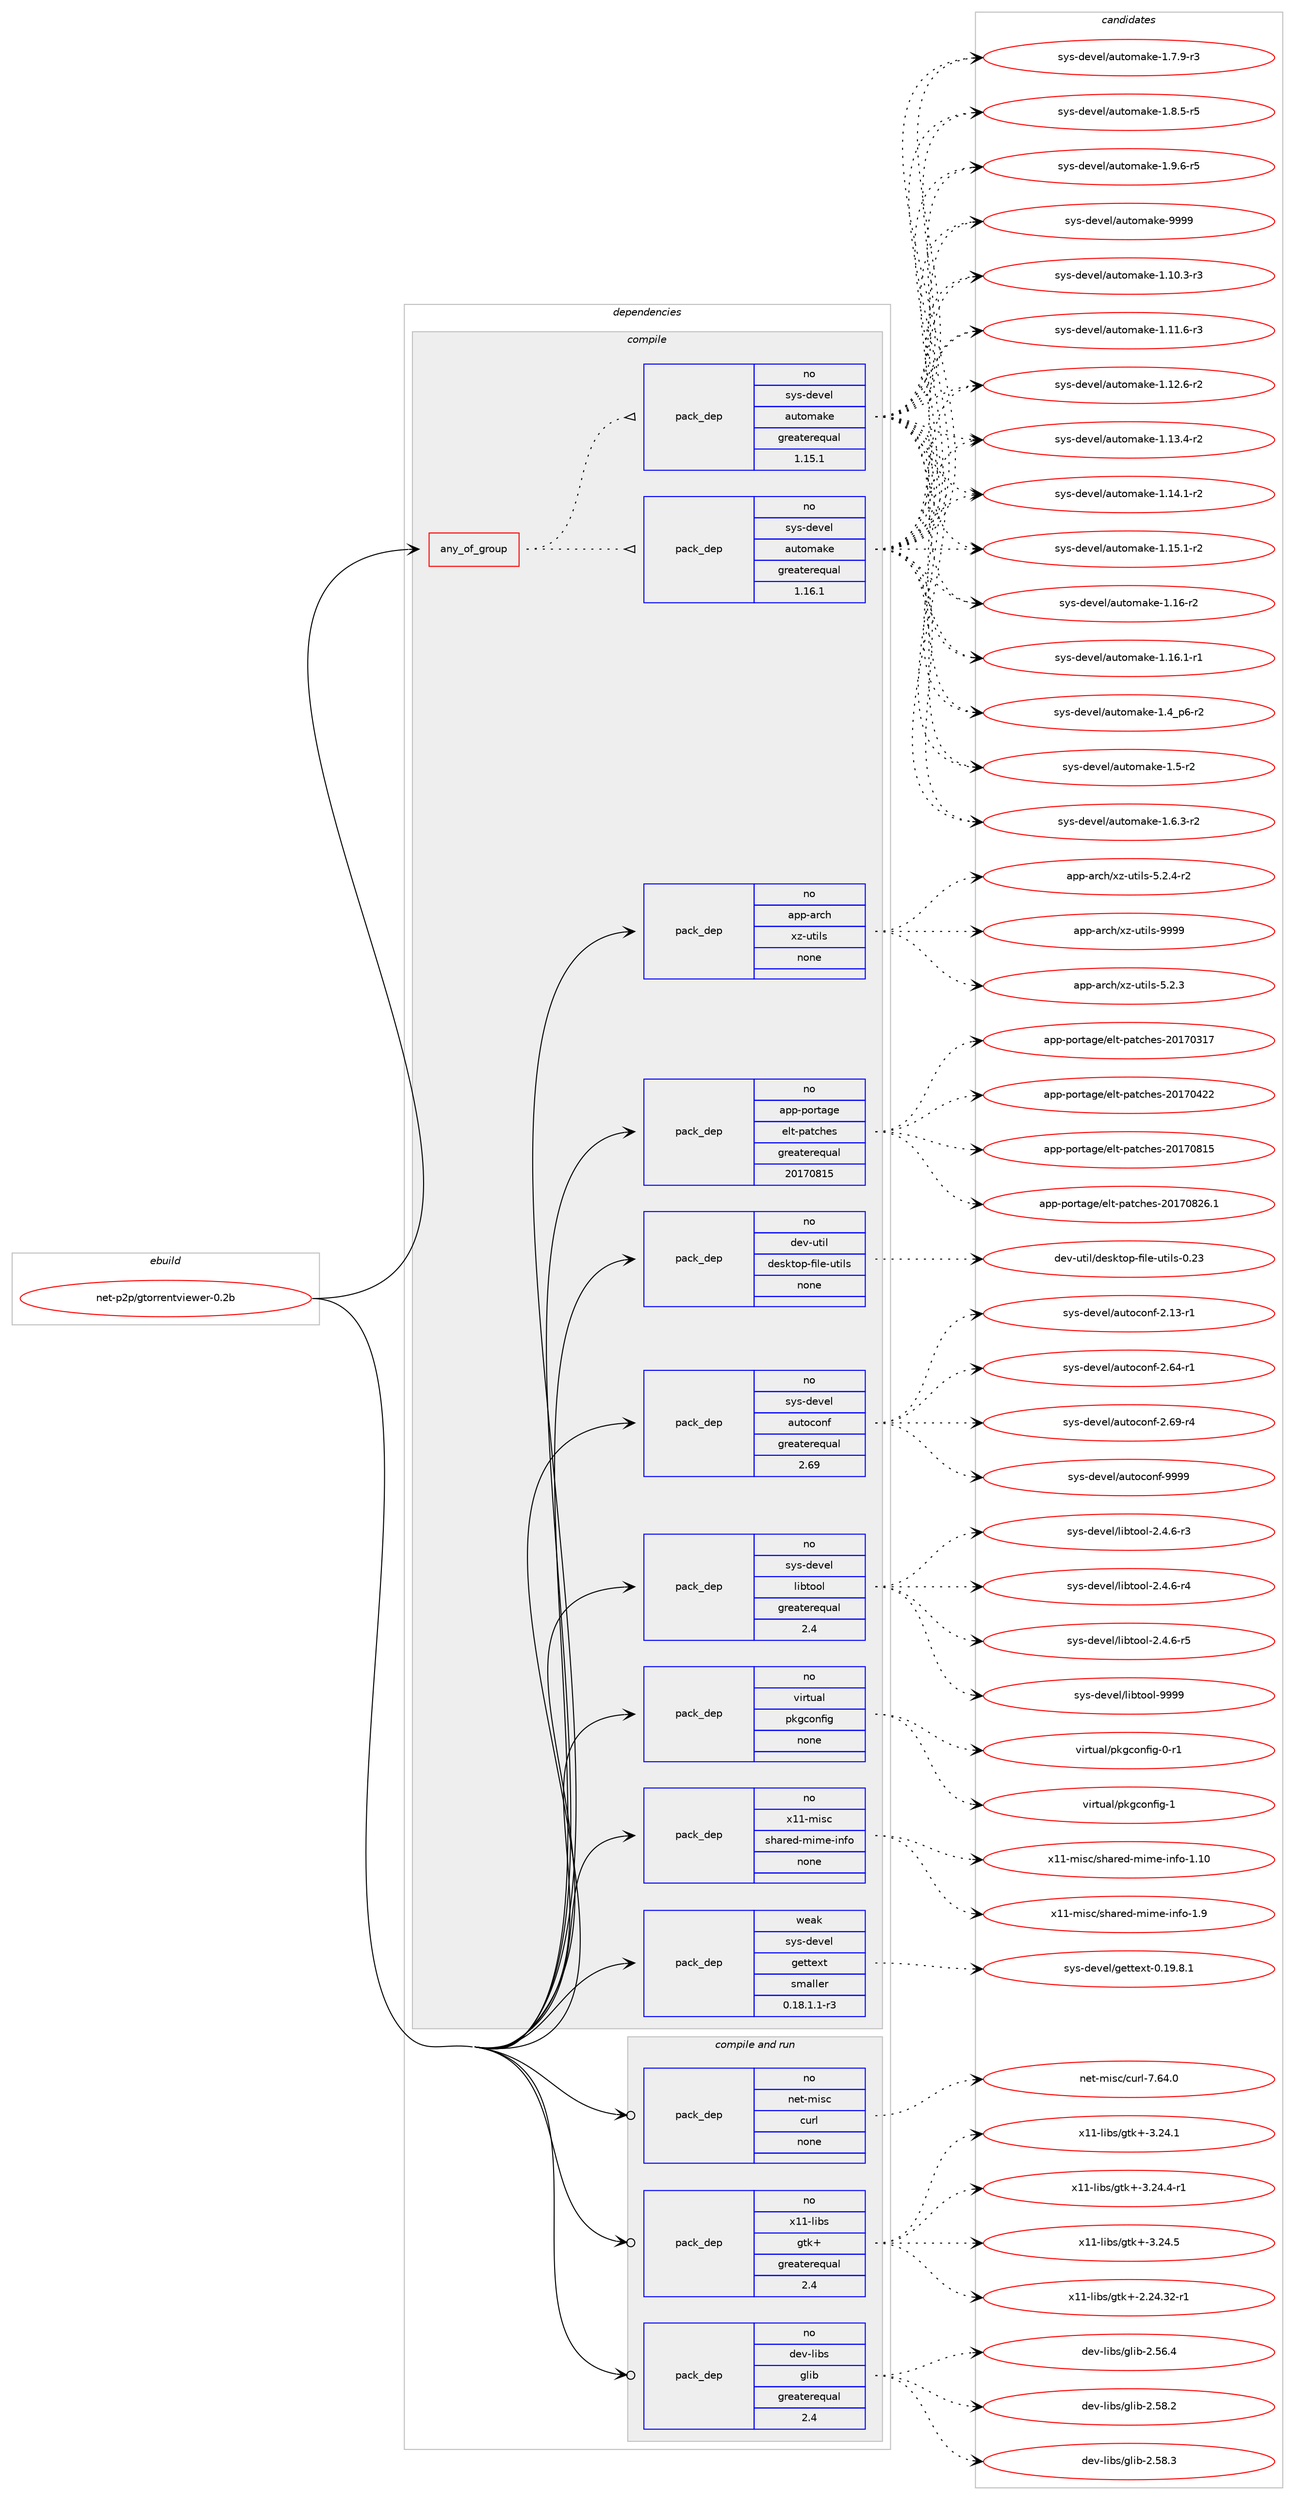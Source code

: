 digraph prolog {

# *************
# Graph options
# *************

newrank=true;
concentrate=true;
compound=true;
graph [rankdir=LR,fontname=Helvetica,fontsize=10,ranksep=1.5];#, ranksep=2.5, nodesep=0.2];
edge  [arrowhead=vee];
node  [fontname=Helvetica,fontsize=10];

# **********
# The ebuild
# **********

subgraph cluster_leftcol {
color=gray;
rank=same;
label=<<i>ebuild</i>>;
id [label="net-p2p/gtorrentviewer-0.2b", color=red, width=4, href="../net-p2p/gtorrentviewer-0.2b.svg"];
}

# ****************
# The dependencies
# ****************

subgraph cluster_midcol {
color=gray;
label=<<i>dependencies</i>>;
subgraph cluster_compile {
fillcolor="#eeeeee";
style=filled;
label=<<i>compile</i>>;
subgraph any26548 {
dependency1675655 [label=<<TABLE BORDER="0" CELLBORDER="1" CELLSPACING="0" CELLPADDING="4"><TR><TD CELLPADDING="10">any_of_group</TD></TR></TABLE>>, shape=none, color=red];subgraph pack1198243 {
dependency1675656 [label=<<TABLE BORDER="0" CELLBORDER="1" CELLSPACING="0" CELLPADDING="4" WIDTH="220"><TR><TD ROWSPAN="6" CELLPADDING="30">pack_dep</TD></TR><TR><TD WIDTH="110">no</TD></TR><TR><TD>sys-devel</TD></TR><TR><TD>automake</TD></TR><TR><TD>greaterequal</TD></TR><TR><TD>1.16.1</TD></TR></TABLE>>, shape=none, color=blue];
}
dependency1675655:e -> dependency1675656:w [weight=20,style="dotted",arrowhead="oinv"];
subgraph pack1198244 {
dependency1675657 [label=<<TABLE BORDER="0" CELLBORDER="1" CELLSPACING="0" CELLPADDING="4" WIDTH="220"><TR><TD ROWSPAN="6" CELLPADDING="30">pack_dep</TD></TR><TR><TD WIDTH="110">no</TD></TR><TR><TD>sys-devel</TD></TR><TR><TD>automake</TD></TR><TR><TD>greaterequal</TD></TR><TR><TD>1.15.1</TD></TR></TABLE>>, shape=none, color=blue];
}
dependency1675655:e -> dependency1675657:w [weight=20,style="dotted",arrowhead="oinv"];
}
id:e -> dependency1675655:w [weight=20,style="solid",arrowhead="vee"];
subgraph pack1198245 {
dependency1675658 [label=<<TABLE BORDER="0" CELLBORDER="1" CELLSPACING="0" CELLPADDING="4" WIDTH="220"><TR><TD ROWSPAN="6" CELLPADDING="30">pack_dep</TD></TR><TR><TD WIDTH="110">no</TD></TR><TR><TD>app-arch</TD></TR><TR><TD>xz-utils</TD></TR><TR><TD>none</TD></TR><TR><TD></TD></TR></TABLE>>, shape=none, color=blue];
}
id:e -> dependency1675658:w [weight=20,style="solid",arrowhead="vee"];
subgraph pack1198246 {
dependency1675659 [label=<<TABLE BORDER="0" CELLBORDER="1" CELLSPACING="0" CELLPADDING="4" WIDTH="220"><TR><TD ROWSPAN="6" CELLPADDING="30">pack_dep</TD></TR><TR><TD WIDTH="110">no</TD></TR><TR><TD>app-portage</TD></TR><TR><TD>elt-patches</TD></TR><TR><TD>greaterequal</TD></TR><TR><TD>20170815</TD></TR></TABLE>>, shape=none, color=blue];
}
id:e -> dependency1675659:w [weight=20,style="solid",arrowhead="vee"];
subgraph pack1198247 {
dependency1675660 [label=<<TABLE BORDER="0" CELLBORDER="1" CELLSPACING="0" CELLPADDING="4" WIDTH="220"><TR><TD ROWSPAN="6" CELLPADDING="30">pack_dep</TD></TR><TR><TD WIDTH="110">no</TD></TR><TR><TD>dev-util</TD></TR><TR><TD>desktop-file-utils</TD></TR><TR><TD>none</TD></TR><TR><TD></TD></TR></TABLE>>, shape=none, color=blue];
}
id:e -> dependency1675660:w [weight=20,style="solid",arrowhead="vee"];
subgraph pack1198248 {
dependency1675661 [label=<<TABLE BORDER="0" CELLBORDER="1" CELLSPACING="0" CELLPADDING="4" WIDTH="220"><TR><TD ROWSPAN="6" CELLPADDING="30">pack_dep</TD></TR><TR><TD WIDTH="110">no</TD></TR><TR><TD>sys-devel</TD></TR><TR><TD>autoconf</TD></TR><TR><TD>greaterequal</TD></TR><TR><TD>2.69</TD></TR></TABLE>>, shape=none, color=blue];
}
id:e -> dependency1675661:w [weight=20,style="solid",arrowhead="vee"];
subgraph pack1198249 {
dependency1675662 [label=<<TABLE BORDER="0" CELLBORDER="1" CELLSPACING="0" CELLPADDING="4" WIDTH="220"><TR><TD ROWSPAN="6" CELLPADDING="30">pack_dep</TD></TR><TR><TD WIDTH="110">no</TD></TR><TR><TD>sys-devel</TD></TR><TR><TD>libtool</TD></TR><TR><TD>greaterequal</TD></TR><TR><TD>2.4</TD></TR></TABLE>>, shape=none, color=blue];
}
id:e -> dependency1675662:w [weight=20,style="solid",arrowhead="vee"];
subgraph pack1198250 {
dependency1675663 [label=<<TABLE BORDER="0" CELLBORDER="1" CELLSPACING="0" CELLPADDING="4" WIDTH="220"><TR><TD ROWSPAN="6" CELLPADDING="30">pack_dep</TD></TR><TR><TD WIDTH="110">no</TD></TR><TR><TD>virtual</TD></TR><TR><TD>pkgconfig</TD></TR><TR><TD>none</TD></TR><TR><TD></TD></TR></TABLE>>, shape=none, color=blue];
}
id:e -> dependency1675663:w [weight=20,style="solid",arrowhead="vee"];
subgraph pack1198251 {
dependency1675664 [label=<<TABLE BORDER="0" CELLBORDER="1" CELLSPACING="0" CELLPADDING="4" WIDTH="220"><TR><TD ROWSPAN="6" CELLPADDING="30">pack_dep</TD></TR><TR><TD WIDTH="110">no</TD></TR><TR><TD>x11-misc</TD></TR><TR><TD>shared-mime-info</TD></TR><TR><TD>none</TD></TR><TR><TD></TD></TR></TABLE>>, shape=none, color=blue];
}
id:e -> dependency1675664:w [weight=20,style="solid",arrowhead="vee"];
subgraph pack1198252 {
dependency1675665 [label=<<TABLE BORDER="0" CELLBORDER="1" CELLSPACING="0" CELLPADDING="4" WIDTH="220"><TR><TD ROWSPAN="6" CELLPADDING="30">pack_dep</TD></TR><TR><TD WIDTH="110">weak</TD></TR><TR><TD>sys-devel</TD></TR><TR><TD>gettext</TD></TR><TR><TD>smaller</TD></TR><TR><TD>0.18.1.1-r3</TD></TR></TABLE>>, shape=none, color=blue];
}
id:e -> dependency1675665:w [weight=20,style="solid",arrowhead="vee"];
}
subgraph cluster_compileandrun {
fillcolor="#eeeeee";
style=filled;
label=<<i>compile and run</i>>;
subgraph pack1198253 {
dependency1675666 [label=<<TABLE BORDER="0" CELLBORDER="1" CELLSPACING="0" CELLPADDING="4" WIDTH="220"><TR><TD ROWSPAN="6" CELLPADDING="30">pack_dep</TD></TR><TR><TD WIDTH="110">no</TD></TR><TR><TD>dev-libs</TD></TR><TR><TD>glib</TD></TR><TR><TD>greaterequal</TD></TR><TR><TD>2.4</TD></TR></TABLE>>, shape=none, color=blue];
}
id:e -> dependency1675666:w [weight=20,style="solid",arrowhead="odotvee"];
subgraph pack1198254 {
dependency1675667 [label=<<TABLE BORDER="0" CELLBORDER="1" CELLSPACING="0" CELLPADDING="4" WIDTH="220"><TR><TD ROWSPAN="6" CELLPADDING="30">pack_dep</TD></TR><TR><TD WIDTH="110">no</TD></TR><TR><TD>net-misc</TD></TR><TR><TD>curl</TD></TR><TR><TD>none</TD></TR><TR><TD></TD></TR></TABLE>>, shape=none, color=blue];
}
id:e -> dependency1675667:w [weight=20,style="solid",arrowhead="odotvee"];
subgraph pack1198255 {
dependency1675668 [label=<<TABLE BORDER="0" CELLBORDER="1" CELLSPACING="0" CELLPADDING="4" WIDTH="220"><TR><TD ROWSPAN="6" CELLPADDING="30">pack_dep</TD></TR><TR><TD WIDTH="110">no</TD></TR><TR><TD>x11-libs</TD></TR><TR><TD>gtk+</TD></TR><TR><TD>greaterequal</TD></TR><TR><TD>2.4</TD></TR></TABLE>>, shape=none, color=blue];
}
id:e -> dependency1675668:w [weight=20,style="solid",arrowhead="odotvee"];
}
subgraph cluster_run {
fillcolor="#eeeeee";
style=filled;
label=<<i>run</i>>;
}
}

# **************
# The candidates
# **************

subgraph cluster_choices {
rank=same;
color=gray;
label=<<i>candidates</i>>;

subgraph choice1198243 {
color=black;
nodesep=1;
choice11512111545100101118101108479711711611110997107101454946494846514511451 [label="sys-devel/automake-1.10.3-r3", color=red, width=4,href="../sys-devel/automake-1.10.3-r3.svg"];
choice11512111545100101118101108479711711611110997107101454946494946544511451 [label="sys-devel/automake-1.11.6-r3", color=red, width=4,href="../sys-devel/automake-1.11.6-r3.svg"];
choice11512111545100101118101108479711711611110997107101454946495046544511450 [label="sys-devel/automake-1.12.6-r2", color=red, width=4,href="../sys-devel/automake-1.12.6-r2.svg"];
choice11512111545100101118101108479711711611110997107101454946495146524511450 [label="sys-devel/automake-1.13.4-r2", color=red, width=4,href="../sys-devel/automake-1.13.4-r2.svg"];
choice11512111545100101118101108479711711611110997107101454946495246494511450 [label="sys-devel/automake-1.14.1-r2", color=red, width=4,href="../sys-devel/automake-1.14.1-r2.svg"];
choice11512111545100101118101108479711711611110997107101454946495346494511450 [label="sys-devel/automake-1.15.1-r2", color=red, width=4,href="../sys-devel/automake-1.15.1-r2.svg"];
choice1151211154510010111810110847971171161111099710710145494649544511450 [label="sys-devel/automake-1.16-r2", color=red, width=4,href="../sys-devel/automake-1.16-r2.svg"];
choice11512111545100101118101108479711711611110997107101454946495446494511449 [label="sys-devel/automake-1.16.1-r1", color=red, width=4,href="../sys-devel/automake-1.16.1-r1.svg"];
choice115121115451001011181011084797117116111109971071014549465295112544511450 [label="sys-devel/automake-1.4_p6-r2", color=red, width=4,href="../sys-devel/automake-1.4_p6-r2.svg"];
choice11512111545100101118101108479711711611110997107101454946534511450 [label="sys-devel/automake-1.5-r2", color=red, width=4,href="../sys-devel/automake-1.5-r2.svg"];
choice115121115451001011181011084797117116111109971071014549465446514511450 [label="sys-devel/automake-1.6.3-r2", color=red, width=4,href="../sys-devel/automake-1.6.3-r2.svg"];
choice115121115451001011181011084797117116111109971071014549465546574511451 [label="sys-devel/automake-1.7.9-r3", color=red, width=4,href="../sys-devel/automake-1.7.9-r3.svg"];
choice115121115451001011181011084797117116111109971071014549465646534511453 [label="sys-devel/automake-1.8.5-r5", color=red, width=4,href="../sys-devel/automake-1.8.5-r5.svg"];
choice115121115451001011181011084797117116111109971071014549465746544511453 [label="sys-devel/automake-1.9.6-r5", color=red, width=4,href="../sys-devel/automake-1.9.6-r5.svg"];
choice115121115451001011181011084797117116111109971071014557575757 [label="sys-devel/automake-9999", color=red, width=4,href="../sys-devel/automake-9999.svg"];
dependency1675656:e -> choice11512111545100101118101108479711711611110997107101454946494846514511451:w [style=dotted,weight="100"];
dependency1675656:e -> choice11512111545100101118101108479711711611110997107101454946494946544511451:w [style=dotted,weight="100"];
dependency1675656:e -> choice11512111545100101118101108479711711611110997107101454946495046544511450:w [style=dotted,weight="100"];
dependency1675656:e -> choice11512111545100101118101108479711711611110997107101454946495146524511450:w [style=dotted,weight="100"];
dependency1675656:e -> choice11512111545100101118101108479711711611110997107101454946495246494511450:w [style=dotted,weight="100"];
dependency1675656:e -> choice11512111545100101118101108479711711611110997107101454946495346494511450:w [style=dotted,weight="100"];
dependency1675656:e -> choice1151211154510010111810110847971171161111099710710145494649544511450:w [style=dotted,weight="100"];
dependency1675656:e -> choice11512111545100101118101108479711711611110997107101454946495446494511449:w [style=dotted,weight="100"];
dependency1675656:e -> choice115121115451001011181011084797117116111109971071014549465295112544511450:w [style=dotted,weight="100"];
dependency1675656:e -> choice11512111545100101118101108479711711611110997107101454946534511450:w [style=dotted,weight="100"];
dependency1675656:e -> choice115121115451001011181011084797117116111109971071014549465446514511450:w [style=dotted,weight="100"];
dependency1675656:e -> choice115121115451001011181011084797117116111109971071014549465546574511451:w [style=dotted,weight="100"];
dependency1675656:e -> choice115121115451001011181011084797117116111109971071014549465646534511453:w [style=dotted,weight="100"];
dependency1675656:e -> choice115121115451001011181011084797117116111109971071014549465746544511453:w [style=dotted,weight="100"];
dependency1675656:e -> choice115121115451001011181011084797117116111109971071014557575757:w [style=dotted,weight="100"];
}
subgraph choice1198244 {
color=black;
nodesep=1;
choice11512111545100101118101108479711711611110997107101454946494846514511451 [label="sys-devel/automake-1.10.3-r3", color=red, width=4,href="../sys-devel/automake-1.10.3-r3.svg"];
choice11512111545100101118101108479711711611110997107101454946494946544511451 [label="sys-devel/automake-1.11.6-r3", color=red, width=4,href="../sys-devel/automake-1.11.6-r3.svg"];
choice11512111545100101118101108479711711611110997107101454946495046544511450 [label="sys-devel/automake-1.12.6-r2", color=red, width=4,href="../sys-devel/automake-1.12.6-r2.svg"];
choice11512111545100101118101108479711711611110997107101454946495146524511450 [label="sys-devel/automake-1.13.4-r2", color=red, width=4,href="../sys-devel/automake-1.13.4-r2.svg"];
choice11512111545100101118101108479711711611110997107101454946495246494511450 [label="sys-devel/automake-1.14.1-r2", color=red, width=4,href="../sys-devel/automake-1.14.1-r2.svg"];
choice11512111545100101118101108479711711611110997107101454946495346494511450 [label="sys-devel/automake-1.15.1-r2", color=red, width=4,href="../sys-devel/automake-1.15.1-r2.svg"];
choice1151211154510010111810110847971171161111099710710145494649544511450 [label="sys-devel/automake-1.16-r2", color=red, width=4,href="../sys-devel/automake-1.16-r2.svg"];
choice11512111545100101118101108479711711611110997107101454946495446494511449 [label="sys-devel/automake-1.16.1-r1", color=red, width=4,href="../sys-devel/automake-1.16.1-r1.svg"];
choice115121115451001011181011084797117116111109971071014549465295112544511450 [label="sys-devel/automake-1.4_p6-r2", color=red, width=4,href="../sys-devel/automake-1.4_p6-r2.svg"];
choice11512111545100101118101108479711711611110997107101454946534511450 [label="sys-devel/automake-1.5-r2", color=red, width=4,href="../sys-devel/automake-1.5-r2.svg"];
choice115121115451001011181011084797117116111109971071014549465446514511450 [label="sys-devel/automake-1.6.3-r2", color=red, width=4,href="../sys-devel/automake-1.6.3-r2.svg"];
choice115121115451001011181011084797117116111109971071014549465546574511451 [label="sys-devel/automake-1.7.9-r3", color=red, width=4,href="../sys-devel/automake-1.7.9-r3.svg"];
choice115121115451001011181011084797117116111109971071014549465646534511453 [label="sys-devel/automake-1.8.5-r5", color=red, width=4,href="../sys-devel/automake-1.8.5-r5.svg"];
choice115121115451001011181011084797117116111109971071014549465746544511453 [label="sys-devel/automake-1.9.6-r5", color=red, width=4,href="../sys-devel/automake-1.9.6-r5.svg"];
choice115121115451001011181011084797117116111109971071014557575757 [label="sys-devel/automake-9999", color=red, width=4,href="../sys-devel/automake-9999.svg"];
dependency1675657:e -> choice11512111545100101118101108479711711611110997107101454946494846514511451:w [style=dotted,weight="100"];
dependency1675657:e -> choice11512111545100101118101108479711711611110997107101454946494946544511451:w [style=dotted,weight="100"];
dependency1675657:e -> choice11512111545100101118101108479711711611110997107101454946495046544511450:w [style=dotted,weight="100"];
dependency1675657:e -> choice11512111545100101118101108479711711611110997107101454946495146524511450:w [style=dotted,weight="100"];
dependency1675657:e -> choice11512111545100101118101108479711711611110997107101454946495246494511450:w [style=dotted,weight="100"];
dependency1675657:e -> choice11512111545100101118101108479711711611110997107101454946495346494511450:w [style=dotted,weight="100"];
dependency1675657:e -> choice1151211154510010111810110847971171161111099710710145494649544511450:w [style=dotted,weight="100"];
dependency1675657:e -> choice11512111545100101118101108479711711611110997107101454946495446494511449:w [style=dotted,weight="100"];
dependency1675657:e -> choice115121115451001011181011084797117116111109971071014549465295112544511450:w [style=dotted,weight="100"];
dependency1675657:e -> choice11512111545100101118101108479711711611110997107101454946534511450:w [style=dotted,weight="100"];
dependency1675657:e -> choice115121115451001011181011084797117116111109971071014549465446514511450:w [style=dotted,weight="100"];
dependency1675657:e -> choice115121115451001011181011084797117116111109971071014549465546574511451:w [style=dotted,weight="100"];
dependency1675657:e -> choice115121115451001011181011084797117116111109971071014549465646534511453:w [style=dotted,weight="100"];
dependency1675657:e -> choice115121115451001011181011084797117116111109971071014549465746544511453:w [style=dotted,weight="100"];
dependency1675657:e -> choice115121115451001011181011084797117116111109971071014557575757:w [style=dotted,weight="100"];
}
subgraph choice1198245 {
color=black;
nodesep=1;
choice971121124597114991044712012245117116105108115455346504651 [label="app-arch/xz-utils-5.2.3", color=red, width=4,href="../app-arch/xz-utils-5.2.3.svg"];
choice9711211245971149910447120122451171161051081154553465046524511450 [label="app-arch/xz-utils-5.2.4-r2", color=red, width=4,href="../app-arch/xz-utils-5.2.4-r2.svg"];
choice9711211245971149910447120122451171161051081154557575757 [label="app-arch/xz-utils-9999", color=red, width=4,href="../app-arch/xz-utils-9999.svg"];
dependency1675658:e -> choice971121124597114991044712012245117116105108115455346504651:w [style=dotted,weight="100"];
dependency1675658:e -> choice9711211245971149910447120122451171161051081154553465046524511450:w [style=dotted,weight="100"];
dependency1675658:e -> choice9711211245971149910447120122451171161051081154557575757:w [style=dotted,weight="100"];
}
subgraph choice1198246 {
color=black;
nodesep=1;
choice97112112451121111141169710310147101108116451129711699104101115455048495548514955 [label="app-portage/elt-patches-20170317", color=red, width=4,href="../app-portage/elt-patches-20170317.svg"];
choice97112112451121111141169710310147101108116451129711699104101115455048495548525050 [label="app-portage/elt-patches-20170422", color=red, width=4,href="../app-portage/elt-patches-20170422.svg"];
choice97112112451121111141169710310147101108116451129711699104101115455048495548564953 [label="app-portage/elt-patches-20170815", color=red, width=4,href="../app-portage/elt-patches-20170815.svg"];
choice971121124511211111411697103101471011081164511297116991041011154550484955485650544649 [label="app-portage/elt-patches-20170826.1", color=red, width=4,href="../app-portage/elt-patches-20170826.1.svg"];
dependency1675659:e -> choice97112112451121111141169710310147101108116451129711699104101115455048495548514955:w [style=dotted,weight="100"];
dependency1675659:e -> choice97112112451121111141169710310147101108116451129711699104101115455048495548525050:w [style=dotted,weight="100"];
dependency1675659:e -> choice97112112451121111141169710310147101108116451129711699104101115455048495548564953:w [style=dotted,weight="100"];
dependency1675659:e -> choice971121124511211111411697103101471011081164511297116991041011154550484955485650544649:w [style=dotted,weight="100"];
}
subgraph choice1198247 {
color=black;
nodesep=1;
choice100101118451171161051084710010111510711611111245102105108101451171161051081154548465051 [label="dev-util/desktop-file-utils-0.23", color=red, width=4,href="../dev-util/desktop-file-utils-0.23.svg"];
dependency1675660:e -> choice100101118451171161051084710010111510711611111245102105108101451171161051081154548465051:w [style=dotted,weight="100"];
}
subgraph choice1198248 {
color=black;
nodesep=1;
choice1151211154510010111810110847971171161119911111010245504649514511449 [label="sys-devel/autoconf-2.13-r1", color=red, width=4,href="../sys-devel/autoconf-2.13-r1.svg"];
choice1151211154510010111810110847971171161119911111010245504654524511449 [label="sys-devel/autoconf-2.64-r1", color=red, width=4,href="../sys-devel/autoconf-2.64-r1.svg"];
choice1151211154510010111810110847971171161119911111010245504654574511452 [label="sys-devel/autoconf-2.69-r4", color=red, width=4,href="../sys-devel/autoconf-2.69-r4.svg"];
choice115121115451001011181011084797117116111991111101024557575757 [label="sys-devel/autoconf-9999", color=red, width=4,href="../sys-devel/autoconf-9999.svg"];
dependency1675661:e -> choice1151211154510010111810110847971171161119911111010245504649514511449:w [style=dotted,weight="100"];
dependency1675661:e -> choice1151211154510010111810110847971171161119911111010245504654524511449:w [style=dotted,weight="100"];
dependency1675661:e -> choice1151211154510010111810110847971171161119911111010245504654574511452:w [style=dotted,weight="100"];
dependency1675661:e -> choice115121115451001011181011084797117116111991111101024557575757:w [style=dotted,weight="100"];
}
subgraph choice1198249 {
color=black;
nodesep=1;
choice1151211154510010111810110847108105981161111111084550465246544511451 [label="sys-devel/libtool-2.4.6-r3", color=red, width=4,href="../sys-devel/libtool-2.4.6-r3.svg"];
choice1151211154510010111810110847108105981161111111084550465246544511452 [label="sys-devel/libtool-2.4.6-r4", color=red, width=4,href="../sys-devel/libtool-2.4.6-r4.svg"];
choice1151211154510010111810110847108105981161111111084550465246544511453 [label="sys-devel/libtool-2.4.6-r5", color=red, width=4,href="../sys-devel/libtool-2.4.6-r5.svg"];
choice1151211154510010111810110847108105981161111111084557575757 [label="sys-devel/libtool-9999", color=red, width=4,href="../sys-devel/libtool-9999.svg"];
dependency1675662:e -> choice1151211154510010111810110847108105981161111111084550465246544511451:w [style=dotted,weight="100"];
dependency1675662:e -> choice1151211154510010111810110847108105981161111111084550465246544511452:w [style=dotted,weight="100"];
dependency1675662:e -> choice1151211154510010111810110847108105981161111111084550465246544511453:w [style=dotted,weight="100"];
dependency1675662:e -> choice1151211154510010111810110847108105981161111111084557575757:w [style=dotted,weight="100"];
}
subgraph choice1198250 {
color=black;
nodesep=1;
choice11810511411611797108471121071039911111010210510345484511449 [label="virtual/pkgconfig-0-r1", color=red, width=4,href="../virtual/pkgconfig-0-r1.svg"];
choice1181051141161179710847112107103991111101021051034549 [label="virtual/pkgconfig-1", color=red, width=4,href="../virtual/pkgconfig-1.svg"];
dependency1675663:e -> choice11810511411611797108471121071039911111010210510345484511449:w [style=dotted,weight="100"];
dependency1675663:e -> choice1181051141161179710847112107103991111101021051034549:w [style=dotted,weight="100"];
}
subgraph choice1198251 {
color=black;
nodesep=1;
choice12049494510910511599471151049711410110045109105109101451051101021114549464948 [label="x11-misc/shared-mime-info-1.10", color=red, width=4,href="../x11-misc/shared-mime-info-1.10.svg"];
choice120494945109105115994711510497114101100451091051091014510511010211145494657 [label="x11-misc/shared-mime-info-1.9", color=red, width=4,href="../x11-misc/shared-mime-info-1.9.svg"];
dependency1675664:e -> choice12049494510910511599471151049711410110045109105109101451051101021114549464948:w [style=dotted,weight="100"];
dependency1675664:e -> choice120494945109105115994711510497114101100451091051091014510511010211145494657:w [style=dotted,weight="100"];
}
subgraph choice1198252 {
color=black;
nodesep=1;
choice1151211154510010111810110847103101116116101120116454846495746564649 [label="sys-devel/gettext-0.19.8.1", color=red, width=4,href="../sys-devel/gettext-0.19.8.1.svg"];
dependency1675665:e -> choice1151211154510010111810110847103101116116101120116454846495746564649:w [style=dotted,weight="100"];
}
subgraph choice1198253 {
color=black;
nodesep=1;
choice1001011184510810598115471031081059845504653544652 [label="dev-libs/glib-2.56.4", color=red, width=4,href="../dev-libs/glib-2.56.4.svg"];
choice1001011184510810598115471031081059845504653564650 [label="dev-libs/glib-2.58.2", color=red, width=4,href="../dev-libs/glib-2.58.2.svg"];
choice1001011184510810598115471031081059845504653564651 [label="dev-libs/glib-2.58.3", color=red, width=4,href="../dev-libs/glib-2.58.3.svg"];
dependency1675666:e -> choice1001011184510810598115471031081059845504653544652:w [style=dotted,weight="100"];
dependency1675666:e -> choice1001011184510810598115471031081059845504653564650:w [style=dotted,weight="100"];
dependency1675666:e -> choice1001011184510810598115471031081059845504653564651:w [style=dotted,weight="100"];
}
subgraph choice1198254 {
color=black;
nodesep=1;
choice1101011164510910511599479911711410845554654524648 [label="net-misc/curl-7.64.0", color=red, width=4,href="../net-misc/curl-7.64.0.svg"];
dependency1675667:e -> choice1101011164510910511599479911711410845554654524648:w [style=dotted,weight="100"];
}
subgraph choice1198255 {
color=black;
nodesep=1;
choice12049494510810598115471031161074345504650524651504511449 [label="x11-libs/gtk+-2.24.32-r1", color=red, width=4,href="../x11-libs/gtk+-2.24.32-r1.svg"];
choice12049494510810598115471031161074345514650524649 [label="x11-libs/gtk+-3.24.1", color=red, width=4,href="../x11-libs/gtk+-3.24.1.svg"];
choice120494945108105981154710311610743455146505246524511449 [label="x11-libs/gtk+-3.24.4-r1", color=red, width=4,href="../x11-libs/gtk+-3.24.4-r1.svg"];
choice12049494510810598115471031161074345514650524653 [label="x11-libs/gtk+-3.24.5", color=red, width=4,href="../x11-libs/gtk+-3.24.5.svg"];
dependency1675668:e -> choice12049494510810598115471031161074345504650524651504511449:w [style=dotted,weight="100"];
dependency1675668:e -> choice12049494510810598115471031161074345514650524649:w [style=dotted,weight="100"];
dependency1675668:e -> choice120494945108105981154710311610743455146505246524511449:w [style=dotted,weight="100"];
dependency1675668:e -> choice12049494510810598115471031161074345514650524653:w [style=dotted,weight="100"];
}
}

}
